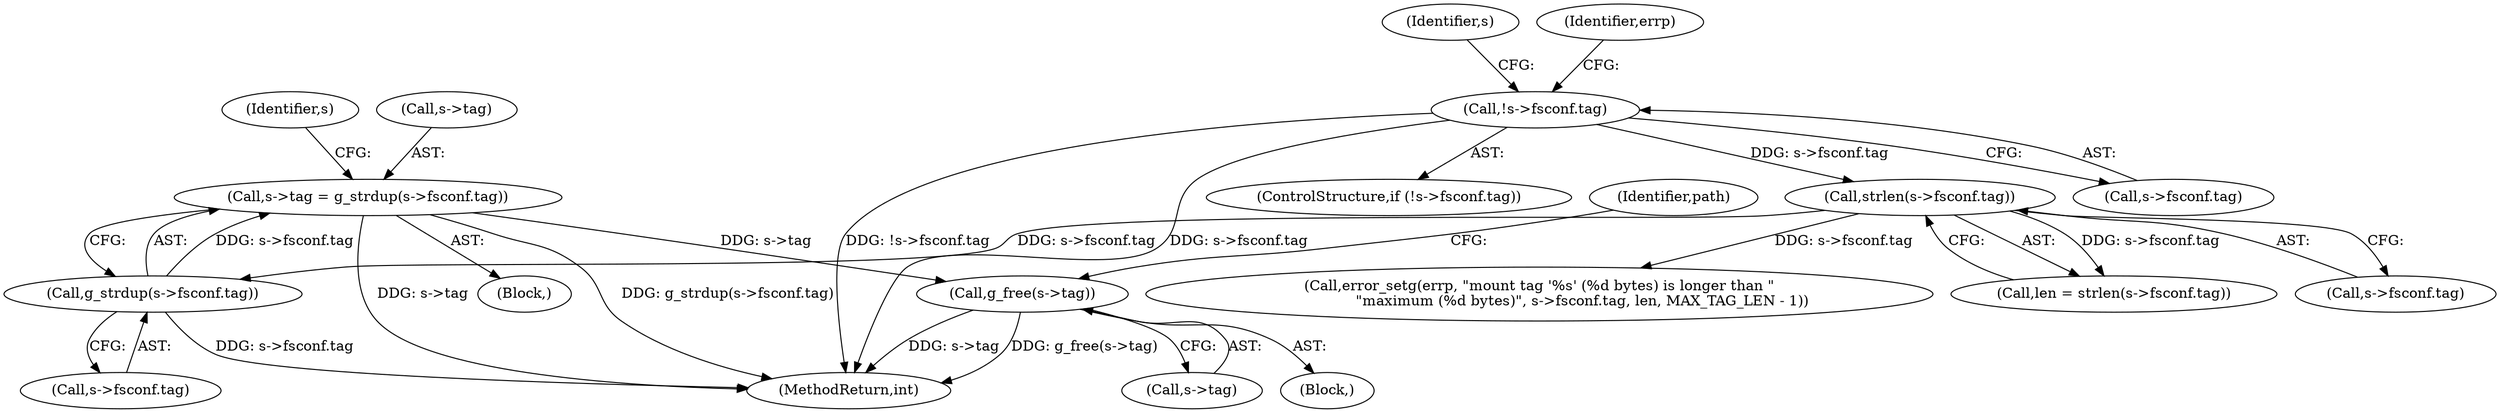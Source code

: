 digraph "0_qemu_4774718e5c194026ba5ee7a28d9be49be3080e42@API" {
"1000280" [label="(Call,s->tag = g_strdup(s->fsconf.tag))"];
"1000284" [label="(Call,g_strdup(s->fsconf.tag))"];
"1000254" [label="(Call,strlen(s->fsconf.tag))"];
"1000208" [label="(Call,!s->fsconf.tag)"];
"1000406" [label="(Call,g_free(s->tag))"];
"1000255" [label="(Call,s->fsconf.tag)"];
"1000254" [label="(Call,strlen(s->fsconf.tag))"];
"1000209" [label="(Call,s->fsconf.tag)"];
"1000252" [label="(Call,len = strlen(s->fsconf.tag))"];
"1000227" [label="(Identifier,s)"];
"1000407" [label="(Call,s->tag)"];
"1000412" [label="(Identifier,path)"];
"1000415" [label="(MethodReturn,int)"];
"1000293" [label="(Identifier,s)"];
"1000406" [label="(Call,g_free(s->tag))"];
"1000216" [label="(Identifier,errp)"];
"1000280" [label="(Call,s->tag = g_strdup(s->fsconf.tag))"];
"1000281" [label="(Call,s->tag)"];
"1000285" [label="(Call,s->fsconf.tag)"];
"1000267" [label="(Call,error_setg(errp, \"mount tag '%s' (%d bytes) is longer than \"\n                   \"maximum (%d bytes)\", s->fsconf.tag, len, MAX_TAG_LEN - 1))"];
"1000207" [label="(ControlStructure,if (!s->fsconf.tag))"];
"1000107" [label="(Block,)"];
"1000208" [label="(Call,!s->fsconf.tag)"];
"1000399" [label="(Block,)"];
"1000284" [label="(Call,g_strdup(s->fsconf.tag))"];
"1000280" -> "1000107"  [label="AST: "];
"1000280" -> "1000284"  [label="CFG: "];
"1000281" -> "1000280"  [label="AST: "];
"1000284" -> "1000280"  [label="AST: "];
"1000293" -> "1000280"  [label="CFG: "];
"1000280" -> "1000415"  [label="DDG: g_strdup(s->fsconf.tag)"];
"1000280" -> "1000415"  [label="DDG: s->tag"];
"1000284" -> "1000280"  [label="DDG: s->fsconf.tag"];
"1000280" -> "1000406"  [label="DDG: s->tag"];
"1000284" -> "1000285"  [label="CFG: "];
"1000285" -> "1000284"  [label="AST: "];
"1000284" -> "1000415"  [label="DDG: s->fsconf.tag"];
"1000254" -> "1000284"  [label="DDG: s->fsconf.tag"];
"1000254" -> "1000252"  [label="AST: "];
"1000254" -> "1000255"  [label="CFG: "];
"1000255" -> "1000254"  [label="AST: "];
"1000252" -> "1000254"  [label="CFG: "];
"1000254" -> "1000252"  [label="DDG: s->fsconf.tag"];
"1000208" -> "1000254"  [label="DDG: s->fsconf.tag"];
"1000254" -> "1000267"  [label="DDG: s->fsconf.tag"];
"1000208" -> "1000207"  [label="AST: "];
"1000208" -> "1000209"  [label="CFG: "];
"1000209" -> "1000208"  [label="AST: "];
"1000216" -> "1000208"  [label="CFG: "];
"1000227" -> "1000208"  [label="CFG: "];
"1000208" -> "1000415"  [label="DDG: s->fsconf.tag"];
"1000208" -> "1000415"  [label="DDG: !s->fsconf.tag"];
"1000406" -> "1000399"  [label="AST: "];
"1000406" -> "1000407"  [label="CFG: "];
"1000407" -> "1000406"  [label="AST: "];
"1000412" -> "1000406"  [label="CFG: "];
"1000406" -> "1000415"  [label="DDG: s->tag"];
"1000406" -> "1000415"  [label="DDG: g_free(s->tag)"];
}
